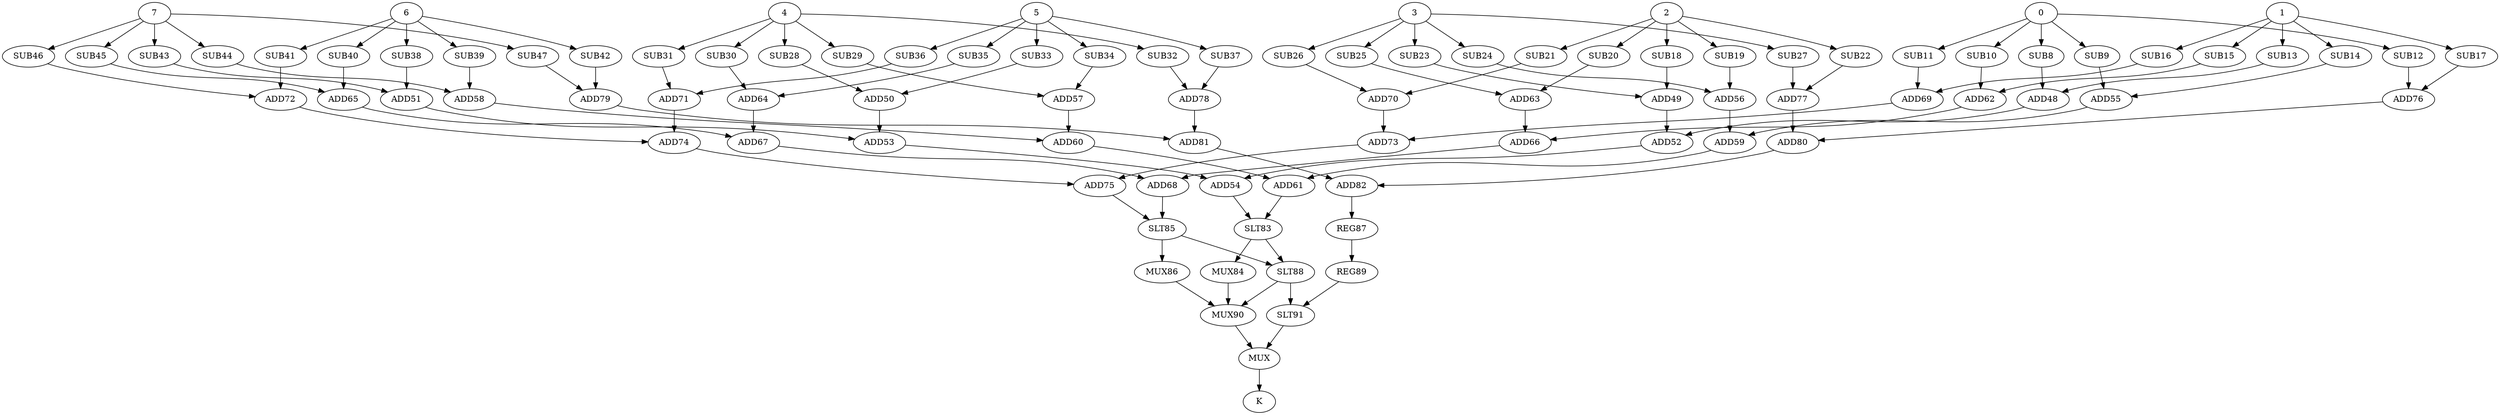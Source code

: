 strict digraph  {
0;
8 [label=SUB8];
9 [label=SUB9];
10 [label=SUB10];
11 [label=SUB11];
12 [label=SUB12];
1;
13 [label=SUB13];
14 [label=SUB14];
15 [label=SUB15];
16 [label=SUB16];
17 [label=SUB17];
2;
18 [label=SUB18];
19 [label=SUB19];
20 [label=SUB20];
21 [label=SUB21];
22 [label=SUB22];
3;
23 [label=SUB23];
24 [label=SUB24];
25 [label=SUB25];
26 [label=SUB26];
27 [label=SUB27];
4;
28 [label=SUB28];
29 [label=SUB29];
30 [label=SUB30];
31 [label=SUB31];
32 [label=SUB32];
5;
33 [label=SUB33];
34 [label=SUB34];
35 [label=SUB35];
36 [label=SUB36];
37 [label=SUB37];
6;
38 [label=SUB38];
39 [label=SUB39];
40 [label=SUB40];
41 [label=SUB41];
42 [label=SUB42];
7;
43 [label=SUB43];
44 [label=SUB44];
45 [label=SUB45];
46 [label=SUB46];
47 [label=SUB47];
48 [label=ADD48];
49 [label=ADD49];
50 [label=ADD50];
51 [label=ADD51];
52 [label=ADD52];
53 [label=ADD53];
54 [label=ADD54];
55 [label=ADD55];
56 [label=ADD56];
57 [label=ADD57];
58 [label=ADD58];
59 [label=ADD59];
60 [label=ADD60];
61 [label=ADD61];
62 [label=ADD62];
63 [label=ADD63];
64 [label=ADD64];
65 [label=ADD65];
66 [label=ADD66];
67 [label=ADD67];
68 [label=ADD68];
69 [label=ADD69];
70 [label=ADD70];
71 [label=ADD71];
72 [label=ADD72];
73 [label=ADD73];
74 [label=ADD74];
75 [label=ADD75];
76 [label=ADD76];
77 [label=ADD77];
78 [label=ADD78];
79 [label=ADD79];
80 [label=ADD80];
81 [label=ADD81];
82 [label=ADD82];
83 [label=SLT83];
84 [label=MUX84];
85 [label=SLT85];
86 [label=MUX86];
87 [label=REG87];
88 [label=SLT88];
89 [label=REG89];
90 [label=MUX90];
91 [label=SLT91];
92 [label=MUX];
93 [label=K];
0 -> 8;
0 -> 9;
0 -> 10;
0 -> 11;
0 -> 12;
8 -> 48;
9 -> 55;
10 -> 62;
11 -> 69;
12 -> 76;
1 -> 13;
1 -> 14;
1 -> 15;
1 -> 16;
1 -> 17;
13 -> 48;
14 -> 55;
15 -> 62;
16 -> 69;
17 -> 76;
2 -> 18;
2 -> 19;
2 -> 20;
2 -> 21;
2 -> 22;
18 -> 49;
19 -> 56;
20 -> 63;
21 -> 70;
22 -> 77;
3 -> 23;
3 -> 24;
3 -> 25;
3 -> 26;
3 -> 27;
23 -> 49;
24 -> 56;
25 -> 63;
26 -> 70;
27 -> 77;
4 -> 28;
4 -> 29;
4 -> 30;
4 -> 31;
4 -> 32;
28 -> 50;
29 -> 57;
30 -> 64;
31 -> 71;
32 -> 78;
5 -> 33;
5 -> 34;
5 -> 35;
5 -> 36;
5 -> 37;
33 -> 50;
34 -> 57;
35 -> 64;
36 -> 71;
37 -> 78;
6 -> 38;
6 -> 39;
6 -> 40;
6 -> 41;
6 -> 42;
38 -> 51;
39 -> 58;
40 -> 65;
41 -> 72;
42 -> 79;
7 -> 43;
7 -> 44;
7 -> 45;
7 -> 46;
7 -> 47;
43 -> 51;
44 -> 58;
45 -> 65;
46 -> 72;
47 -> 79;
48 -> 52;
49 -> 52;
50 -> 53;
51 -> 53;
52 -> 54;
53 -> 54;
54 -> 83;
55 -> 59;
56 -> 59;
57 -> 60;
58 -> 60;
59 -> 61;
60 -> 61;
61 -> 83;
62 -> 66;
63 -> 66;
64 -> 67;
65 -> 67;
66 -> 68;
67 -> 68;
68 -> 85;
69 -> 73;
70 -> 73;
71 -> 74;
72 -> 74;
73 -> 75;
74 -> 75;
75 -> 85;
76 -> 80;
77 -> 80;
78 -> 81;
79 -> 81;
80 -> 82;
81 -> 82;
82 -> 87;
83 -> 84;
83 -> 88;
84 -> 90;
85 -> 86;
85 -> 88;
86 -> 90;
87 -> 89;
88 -> 90;
88 -> 91;
89 -> 91;
90 -> 92;
91 -> 92;
92 -> 93;
}
